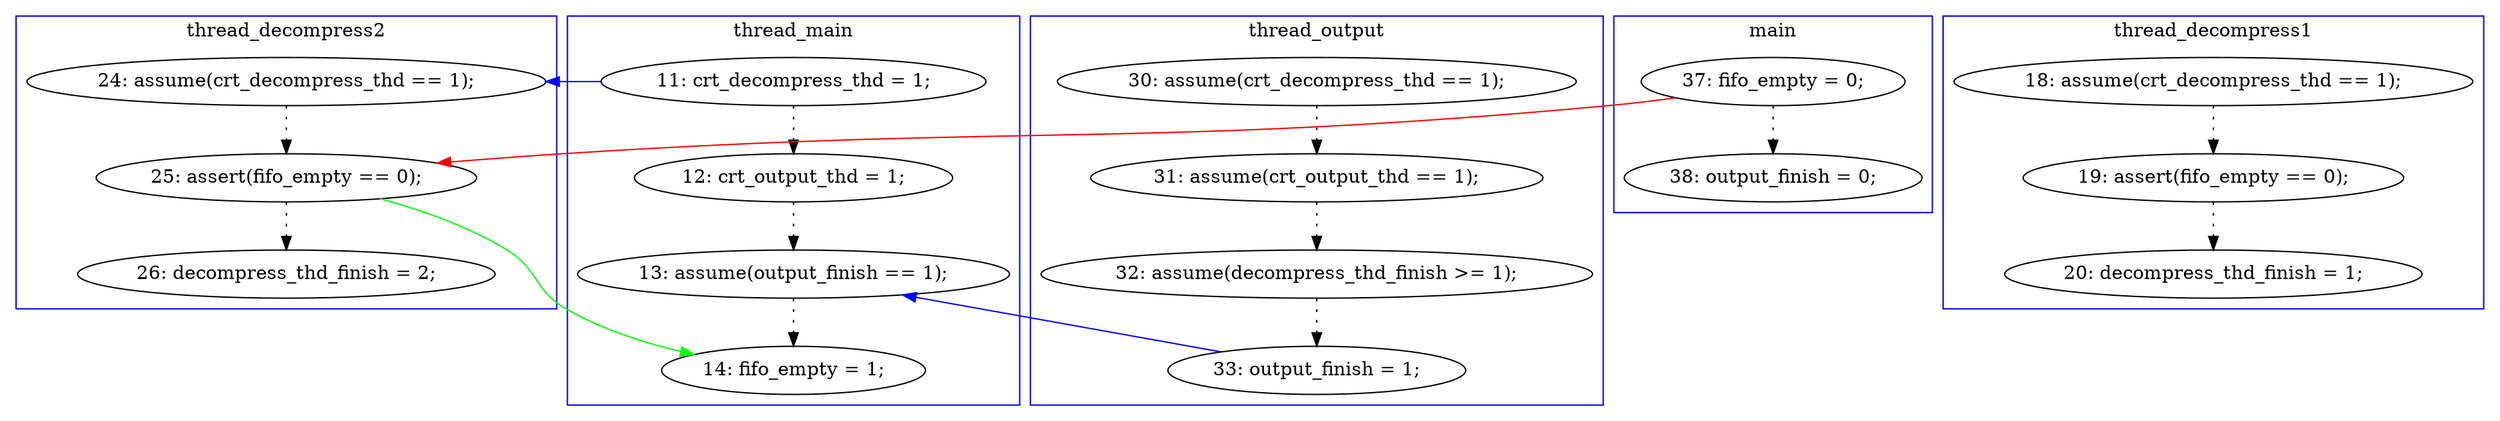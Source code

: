 digraph ProofObject {
	12 -> 31 [style = dotted, color = black]
	20 -> 23 [style = dotted, color = black]
	20 -> 33 [color = Green, constraint = false]
	25 -> 26 [style = dotted, color = black]
	11 -> 17 [style = dotted, color = black]
	7 -> 16 [color = Blue, constraint = false]
	31 -> 33 [style = dotted, color = black]
	16 -> 20 [style = dotted, color = black]
	21 -> 24 [style = dotted, color = black]
	24 -> 25 [style = dotted, color = black]
	2 -> 3 [style = dotted, color = black]
	2 -> 20 [color = Red, constraint = false]
	10 -> 11 [style = dotted, color = black]
	7 -> 12 [style = dotted, color = black]
	26 -> 31 [color = Blue, constraint = false]
	subgraph cluster4 {
		label = thread_output
		color = blue
		25  [label = "32: assume(decompress_thd_finish >= 1);"]
		24  [label = "31: assume(crt_output_thd == 1);"]
		21  [label = "30: assume(crt_decompress_thd == 1);"]
		26  [label = "33: output_finish = 1;"]
	}
	subgraph cluster3 {
		label = thread_decompress2
		color = blue
		16  [label = "24: assume(crt_decompress_thd == 1);"]
		20  [label = "25: assert(fifo_empty == 0);"]
		23  [label = "26: decompress_thd_finish = 2;"]
	}
	subgraph cluster0 {
		label = main
		color = blue
		2  [label = "37: fifo_empty = 0;"]
		3  [label = "38: output_finish = 0;"]
	}
	subgraph cluster2 {
		label = thread_decompress1
		color = blue
		10  [label = "18: assume(crt_decompress_thd == 1);"]
		11  [label = "19: assert(fifo_empty == 0);"]
		17  [label = "20: decompress_thd_finish = 1;"]
	}
	subgraph cluster1 {
		label = thread_main
		color = blue
		33  [label = "14: fifo_empty = 1;"]
		12  [label = "12: crt_output_thd = 1;"]
		31  [label = "13: assume(output_finish == 1);"]
		7  [label = "11: crt_decompress_thd = 1;"]
	}
}